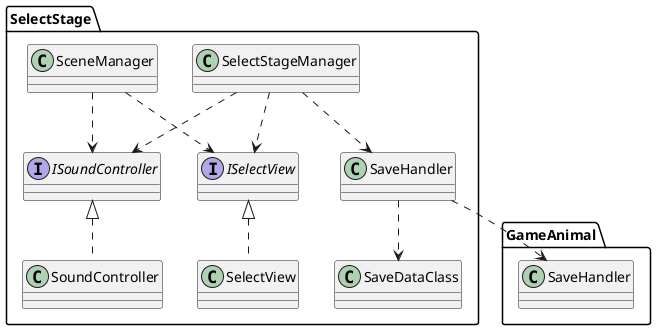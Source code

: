 ﻿@startuml
'https://plantuml.com/class-diagram

namespace SelectStage{
    class SaveDataClass
    class SaveHandler
    
    class SelectView
    interface ISelectView
    
    class SoundController
    interface ISoundController
    
    class SceneManager
    
    class SelectStageManager
    
    ISelectView <|.. SelectView
    SaveHandler ..> SaveDataClass
    
    ISoundController <|.. SoundController
        
    SelectStageManager ..> ISelectView
    SelectStageManager ..> SaveHandler
    SelectStageManager ..> ISoundController
    
    SceneManager ..> ISoundController
    SceneManager ..> ISelectView
    
}

SelectStage.SaveHandler ..> GameAnimal.SaveHandler

namespace GameAnimal{
    class SaveHandler
}

@enduml